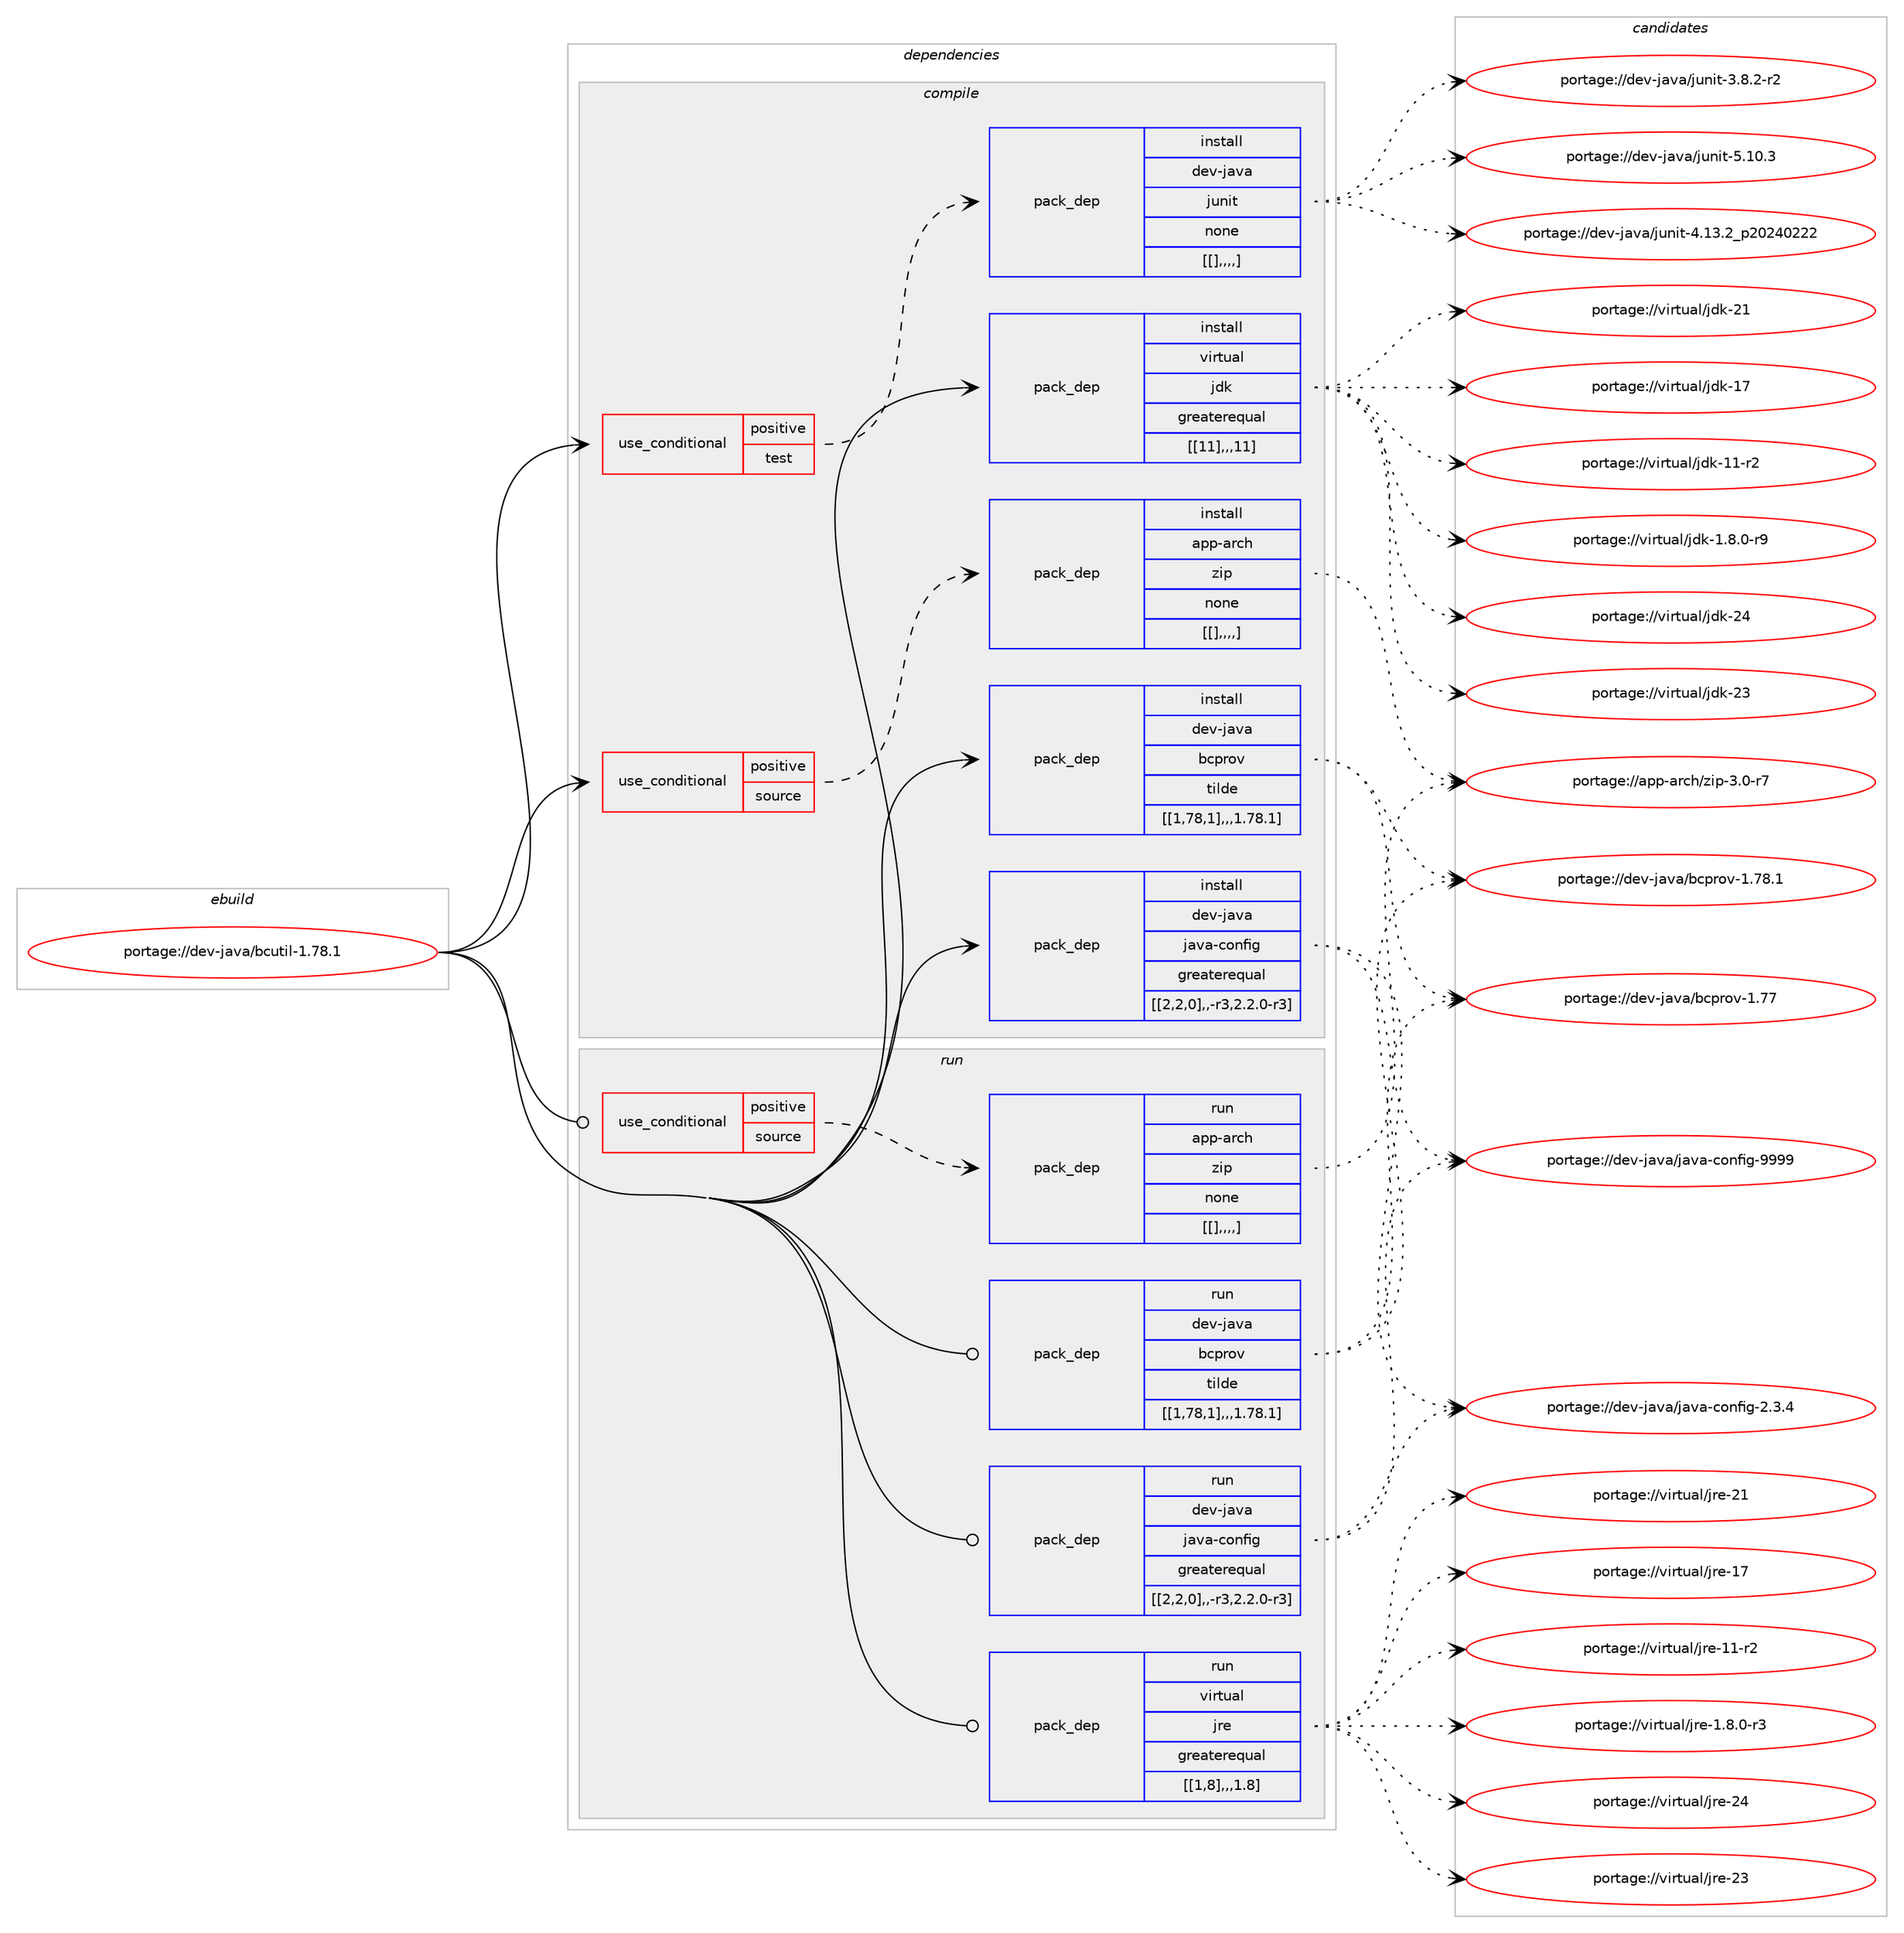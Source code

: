 digraph prolog {

# *************
# Graph options
# *************

newrank=true;
concentrate=true;
compound=true;
graph [rankdir=LR,fontname=Helvetica,fontsize=10,ranksep=1.5];#, ranksep=2.5, nodesep=0.2];
edge  [arrowhead=vee];
node  [fontname=Helvetica,fontsize=10];

# **********
# The ebuild
# **********

subgraph cluster_leftcol {
color=gray;
label=<<i>ebuild</i>>;
id [label="portage://dev-java/bcutil-1.78.1", color=red, width=4, href="../dev-java/bcutil-1.78.1.svg"];
}

# ****************
# The dependencies
# ****************

subgraph cluster_midcol {
color=gray;
label=<<i>dependencies</i>>;
subgraph cluster_compile {
fillcolor="#eeeeee";
style=filled;
label=<<i>compile</i>>;
subgraph cond23321 {
dependency96547 [label=<<TABLE BORDER="0" CELLBORDER="1" CELLSPACING="0" CELLPADDING="4"><TR><TD ROWSPAN="3" CELLPADDING="10">use_conditional</TD></TR><TR><TD>positive</TD></TR><TR><TD>source</TD></TR></TABLE>>, shape=none, color=red];
subgraph pack72109 {
dependency96553 [label=<<TABLE BORDER="0" CELLBORDER="1" CELLSPACING="0" CELLPADDING="4" WIDTH="220"><TR><TD ROWSPAN="6" CELLPADDING="30">pack_dep</TD></TR><TR><TD WIDTH="110">install</TD></TR><TR><TD>app-arch</TD></TR><TR><TD>zip</TD></TR><TR><TD>none</TD></TR><TR><TD>[[],,,,]</TD></TR></TABLE>>, shape=none, color=blue];
}
dependency96547:e -> dependency96553:w [weight=20,style="dashed",arrowhead="vee"];
}
id:e -> dependency96547:w [weight=20,style="solid",arrowhead="vee"];
subgraph cond23323 {
dependency96575 [label=<<TABLE BORDER="0" CELLBORDER="1" CELLSPACING="0" CELLPADDING="4"><TR><TD ROWSPAN="3" CELLPADDING="10">use_conditional</TD></TR><TR><TD>positive</TD></TR><TR><TD>test</TD></TR></TABLE>>, shape=none, color=red];
subgraph pack72133 {
dependency96582 [label=<<TABLE BORDER="0" CELLBORDER="1" CELLSPACING="0" CELLPADDING="4" WIDTH="220"><TR><TD ROWSPAN="6" CELLPADDING="30">pack_dep</TD></TR><TR><TD WIDTH="110">install</TD></TR><TR><TD>dev-java</TD></TR><TR><TD>junit</TD></TR><TR><TD>none</TD></TR><TR><TD>[[],,,,]</TD></TR></TABLE>>, shape=none, color=blue];
}
dependency96575:e -> dependency96582:w [weight=20,style="dashed",arrowhead="vee"];
}
id:e -> dependency96575:w [weight=20,style="solid",arrowhead="vee"];
subgraph pack72144 {
dependency96619 [label=<<TABLE BORDER="0" CELLBORDER="1" CELLSPACING="0" CELLPADDING="4" WIDTH="220"><TR><TD ROWSPAN="6" CELLPADDING="30">pack_dep</TD></TR><TR><TD WIDTH="110">install</TD></TR><TR><TD>dev-java</TD></TR><TR><TD>bcprov</TD></TR><TR><TD>tilde</TD></TR><TR><TD>[[1,78,1],,,1.78.1]</TD></TR></TABLE>>, shape=none, color=blue];
}
id:e -> dependency96619:w [weight=20,style="solid",arrowhead="vee"];
subgraph pack72202 {
dependency96673 [label=<<TABLE BORDER="0" CELLBORDER="1" CELLSPACING="0" CELLPADDING="4" WIDTH="220"><TR><TD ROWSPAN="6" CELLPADDING="30">pack_dep</TD></TR><TR><TD WIDTH="110">install</TD></TR><TR><TD>dev-java</TD></TR><TR><TD>java-config</TD></TR><TR><TD>greaterequal</TD></TR><TR><TD>[[2,2,0],,-r3,2.2.0-r3]</TD></TR></TABLE>>, shape=none, color=blue];
}
id:e -> dependency96673:w [weight=20,style="solid",arrowhead="vee"];
subgraph pack72238 {
dependency96698 [label=<<TABLE BORDER="0" CELLBORDER="1" CELLSPACING="0" CELLPADDING="4" WIDTH="220"><TR><TD ROWSPAN="6" CELLPADDING="30">pack_dep</TD></TR><TR><TD WIDTH="110">install</TD></TR><TR><TD>virtual</TD></TR><TR><TD>jdk</TD></TR><TR><TD>greaterequal</TD></TR><TR><TD>[[11],,,11]</TD></TR></TABLE>>, shape=none, color=blue];
}
id:e -> dependency96698:w [weight=20,style="solid",arrowhead="vee"];
}
subgraph cluster_compileandrun {
fillcolor="#eeeeee";
style=filled;
label=<<i>compile and run</i>>;
}
subgraph cluster_run {
fillcolor="#eeeeee";
style=filled;
label=<<i>run</i>>;
subgraph cond23341 {
dependency96718 [label=<<TABLE BORDER="0" CELLBORDER="1" CELLSPACING="0" CELLPADDING="4"><TR><TD ROWSPAN="3" CELLPADDING="10">use_conditional</TD></TR><TR><TD>positive</TD></TR><TR><TD>source</TD></TR></TABLE>>, shape=none, color=red];
subgraph pack72267 {
dependency96742 [label=<<TABLE BORDER="0" CELLBORDER="1" CELLSPACING="0" CELLPADDING="4" WIDTH="220"><TR><TD ROWSPAN="6" CELLPADDING="30">pack_dep</TD></TR><TR><TD WIDTH="110">run</TD></TR><TR><TD>app-arch</TD></TR><TR><TD>zip</TD></TR><TR><TD>none</TD></TR><TR><TD>[[],,,,]</TD></TR></TABLE>>, shape=none, color=blue];
}
dependency96718:e -> dependency96742:w [weight=20,style="dashed",arrowhead="vee"];
}
id:e -> dependency96718:w [weight=20,style="solid",arrowhead="odot"];
subgraph pack72291 {
dependency96776 [label=<<TABLE BORDER="0" CELLBORDER="1" CELLSPACING="0" CELLPADDING="4" WIDTH="220"><TR><TD ROWSPAN="6" CELLPADDING="30">pack_dep</TD></TR><TR><TD WIDTH="110">run</TD></TR><TR><TD>dev-java</TD></TR><TR><TD>bcprov</TD></TR><TR><TD>tilde</TD></TR><TR><TD>[[1,78,1],,,1.78.1]</TD></TR></TABLE>>, shape=none, color=blue];
}
id:e -> dependency96776:w [weight=20,style="solid",arrowhead="odot"];
subgraph pack72312 {
dependency96781 [label=<<TABLE BORDER="0" CELLBORDER="1" CELLSPACING="0" CELLPADDING="4" WIDTH="220"><TR><TD ROWSPAN="6" CELLPADDING="30">pack_dep</TD></TR><TR><TD WIDTH="110">run</TD></TR><TR><TD>dev-java</TD></TR><TR><TD>java-config</TD></TR><TR><TD>greaterequal</TD></TR><TR><TD>[[2,2,0],,-r3,2.2.0-r3]</TD></TR></TABLE>>, shape=none, color=blue];
}
id:e -> dependency96781:w [weight=20,style="solid",arrowhead="odot"];
subgraph pack72325 {
dependency96801 [label=<<TABLE BORDER="0" CELLBORDER="1" CELLSPACING="0" CELLPADDING="4" WIDTH="220"><TR><TD ROWSPAN="6" CELLPADDING="30">pack_dep</TD></TR><TR><TD WIDTH="110">run</TD></TR><TR><TD>virtual</TD></TR><TR><TD>jre</TD></TR><TR><TD>greaterequal</TD></TR><TR><TD>[[1,8],,,1.8]</TD></TR></TABLE>>, shape=none, color=blue];
}
id:e -> dependency96801:w [weight=20,style="solid",arrowhead="odot"];
}
}

# **************
# The candidates
# **************

subgraph cluster_choices {
rank=same;
color=gray;
label=<<i>candidates</i>>;

subgraph choice71020 {
color=black;
nodesep=1;
choice9711211245971149910447122105112455146484511455 [label="portage://app-arch/zip-3.0-r7", color=red, width=4,href="../app-arch/zip-3.0-r7.svg"];
dependency96553:e -> choice9711211245971149910447122105112455146484511455:w [style=dotted,weight="100"];
}
subgraph choice71045 {
color=black;
nodesep=1;
choice1001011184510697118974710611711010511645534649484651 [label="portage://dev-java/junit-5.10.3", color=red, width=4,href="../dev-java/junit-5.10.3.svg"];
choice1001011184510697118974710611711010511645524649514650951125048505248505050 [label="portage://dev-java/junit-4.13.2_p20240222", color=red, width=4,href="../dev-java/junit-4.13.2_p20240222.svg"];
choice100101118451069711897471061171101051164551465646504511450 [label="portage://dev-java/junit-3.8.2-r2", color=red, width=4,href="../dev-java/junit-3.8.2-r2.svg"];
dependency96582:e -> choice1001011184510697118974710611711010511645534649484651:w [style=dotted,weight="100"];
dependency96582:e -> choice1001011184510697118974710611711010511645524649514650951125048505248505050:w [style=dotted,weight="100"];
dependency96582:e -> choice100101118451069711897471061171101051164551465646504511450:w [style=dotted,weight="100"];
}
subgraph choice71052 {
color=black;
nodesep=1;
choice10010111845106971189747989911211411111845494655564649 [label="portage://dev-java/bcprov-1.78.1", color=red, width=4,href="../dev-java/bcprov-1.78.1.svg"];
choice1001011184510697118974798991121141111184549465555 [label="portage://dev-java/bcprov-1.77", color=red, width=4,href="../dev-java/bcprov-1.77.svg"];
dependency96619:e -> choice10010111845106971189747989911211411111845494655564649:w [style=dotted,weight="100"];
dependency96619:e -> choice1001011184510697118974798991121141111184549465555:w [style=dotted,weight="100"];
}
subgraph choice71072 {
color=black;
nodesep=1;
choice10010111845106971189747106971189745991111101021051034557575757 [label="portage://dev-java/java-config-9999", color=red, width=4,href="../dev-java/java-config-9999.svg"];
choice1001011184510697118974710697118974599111110102105103455046514652 [label="portage://dev-java/java-config-2.3.4", color=red, width=4,href="../dev-java/java-config-2.3.4.svg"];
dependency96673:e -> choice10010111845106971189747106971189745991111101021051034557575757:w [style=dotted,weight="100"];
dependency96673:e -> choice1001011184510697118974710697118974599111110102105103455046514652:w [style=dotted,weight="100"];
}
subgraph choice71073 {
color=black;
nodesep=1;
choice1181051141161179710847106100107455052 [label="portage://virtual/jdk-24", color=red, width=4,href="../virtual/jdk-24.svg"];
choice1181051141161179710847106100107455051 [label="portage://virtual/jdk-23", color=red, width=4,href="../virtual/jdk-23.svg"];
choice1181051141161179710847106100107455049 [label="portage://virtual/jdk-21", color=red, width=4,href="../virtual/jdk-21.svg"];
choice1181051141161179710847106100107454955 [label="portage://virtual/jdk-17", color=red, width=4,href="../virtual/jdk-17.svg"];
choice11810511411611797108471061001074549494511450 [label="portage://virtual/jdk-11-r2", color=red, width=4,href="../virtual/jdk-11-r2.svg"];
choice11810511411611797108471061001074549465646484511457 [label="portage://virtual/jdk-1.8.0-r9", color=red, width=4,href="../virtual/jdk-1.8.0-r9.svg"];
dependency96698:e -> choice1181051141161179710847106100107455052:w [style=dotted,weight="100"];
dependency96698:e -> choice1181051141161179710847106100107455051:w [style=dotted,weight="100"];
dependency96698:e -> choice1181051141161179710847106100107455049:w [style=dotted,weight="100"];
dependency96698:e -> choice1181051141161179710847106100107454955:w [style=dotted,weight="100"];
dependency96698:e -> choice11810511411611797108471061001074549494511450:w [style=dotted,weight="100"];
dependency96698:e -> choice11810511411611797108471061001074549465646484511457:w [style=dotted,weight="100"];
}
subgraph choice71119 {
color=black;
nodesep=1;
choice9711211245971149910447122105112455146484511455 [label="portage://app-arch/zip-3.0-r7", color=red, width=4,href="../app-arch/zip-3.0-r7.svg"];
dependency96742:e -> choice9711211245971149910447122105112455146484511455:w [style=dotted,weight="100"];
}
subgraph choice71125 {
color=black;
nodesep=1;
choice10010111845106971189747989911211411111845494655564649 [label="portage://dev-java/bcprov-1.78.1", color=red, width=4,href="../dev-java/bcprov-1.78.1.svg"];
choice1001011184510697118974798991121141111184549465555 [label="portage://dev-java/bcprov-1.77", color=red, width=4,href="../dev-java/bcprov-1.77.svg"];
dependency96776:e -> choice10010111845106971189747989911211411111845494655564649:w [style=dotted,weight="100"];
dependency96776:e -> choice1001011184510697118974798991121141111184549465555:w [style=dotted,weight="100"];
}
subgraph choice71157 {
color=black;
nodesep=1;
choice10010111845106971189747106971189745991111101021051034557575757 [label="portage://dev-java/java-config-9999", color=red, width=4,href="../dev-java/java-config-9999.svg"];
choice1001011184510697118974710697118974599111110102105103455046514652 [label="portage://dev-java/java-config-2.3.4", color=red, width=4,href="../dev-java/java-config-2.3.4.svg"];
dependency96781:e -> choice10010111845106971189747106971189745991111101021051034557575757:w [style=dotted,weight="100"];
dependency96781:e -> choice1001011184510697118974710697118974599111110102105103455046514652:w [style=dotted,weight="100"];
}
subgraph choice71159 {
color=black;
nodesep=1;
choice1181051141161179710847106114101455052 [label="portage://virtual/jre-24", color=red, width=4,href="../virtual/jre-24.svg"];
choice1181051141161179710847106114101455051 [label="portage://virtual/jre-23", color=red, width=4,href="../virtual/jre-23.svg"];
choice1181051141161179710847106114101455049 [label="portage://virtual/jre-21", color=red, width=4,href="../virtual/jre-21.svg"];
choice1181051141161179710847106114101454955 [label="portage://virtual/jre-17", color=red, width=4,href="../virtual/jre-17.svg"];
choice11810511411611797108471061141014549494511450 [label="portage://virtual/jre-11-r2", color=red, width=4,href="../virtual/jre-11-r2.svg"];
choice11810511411611797108471061141014549465646484511451 [label="portage://virtual/jre-1.8.0-r3", color=red, width=4,href="../virtual/jre-1.8.0-r3.svg"];
dependency96801:e -> choice1181051141161179710847106114101455052:w [style=dotted,weight="100"];
dependency96801:e -> choice1181051141161179710847106114101455051:w [style=dotted,weight="100"];
dependency96801:e -> choice1181051141161179710847106114101455049:w [style=dotted,weight="100"];
dependency96801:e -> choice1181051141161179710847106114101454955:w [style=dotted,weight="100"];
dependency96801:e -> choice11810511411611797108471061141014549494511450:w [style=dotted,weight="100"];
dependency96801:e -> choice11810511411611797108471061141014549465646484511451:w [style=dotted,weight="100"];
}
}

}
